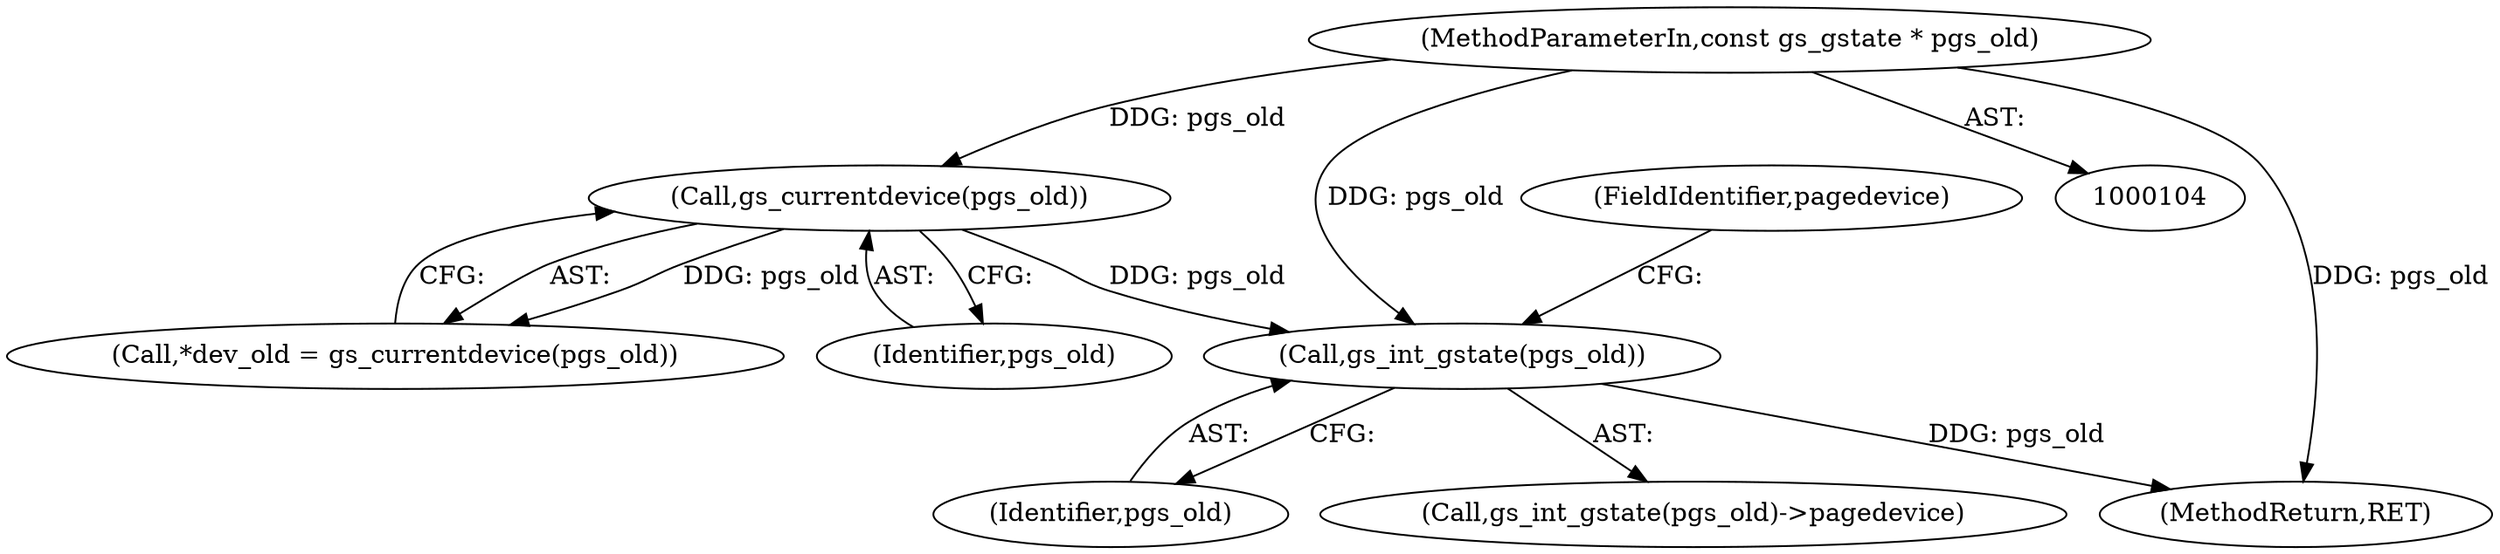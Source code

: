 digraph "0_ghostscript_3e5d316b72e3965b7968bb1d96baa137cd063ac6@pointer" {
"1000125" [label="(Call,gs_int_gstate(pgs_old))"];
"1000111" [label="(Call,gs_currentdevice(pgs_old))"];
"1000105" [label="(MethodParameterIn,const gs_gstate * pgs_old)"];
"1000178" [label="(MethodReturn,RET)"];
"1000126" [label="(Identifier,pgs_old)"];
"1000124" [label="(Call,gs_int_gstate(pgs_old)->pagedevice)"];
"1000105" [label="(MethodParameterIn,const gs_gstate * pgs_old)"];
"1000111" [label="(Call,gs_currentdevice(pgs_old))"];
"1000112" [label="(Identifier,pgs_old)"];
"1000127" [label="(FieldIdentifier,pagedevice)"];
"1000125" [label="(Call,gs_int_gstate(pgs_old))"];
"1000109" [label="(Call,*dev_old = gs_currentdevice(pgs_old))"];
"1000125" -> "1000124"  [label="AST: "];
"1000125" -> "1000126"  [label="CFG: "];
"1000126" -> "1000125"  [label="AST: "];
"1000127" -> "1000125"  [label="CFG: "];
"1000125" -> "1000178"  [label="DDG: pgs_old"];
"1000111" -> "1000125"  [label="DDG: pgs_old"];
"1000105" -> "1000125"  [label="DDG: pgs_old"];
"1000111" -> "1000109"  [label="AST: "];
"1000111" -> "1000112"  [label="CFG: "];
"1000112" -> "1000111"  [label="AST: "];
"1000109" -> "1000111"  [label="CFG: "];
"1000111" -> "1000109"  [label="DDG: pgs_old"];
"1000105" -> "1000111"  [label="DDG: pgs_old"];
"1000105" -> "1000104"  [label="AST: "];
"1000105" -> "1000178"  [label="DDG: pgs_old"];
}
